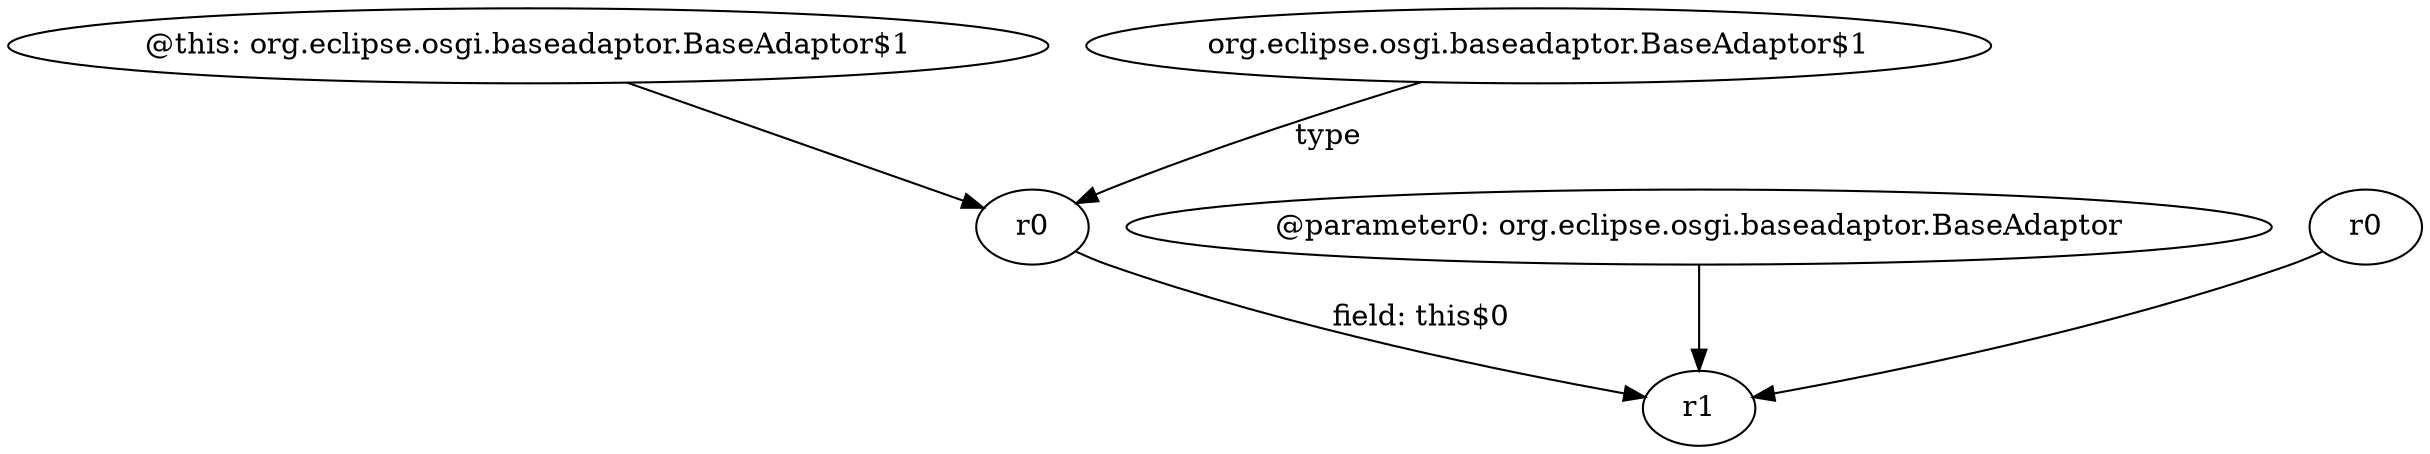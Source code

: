 digraph g {
0[label="@this: org.eclipse.osgi.baseadaptor.BaseAdaptor$1"]
1[label="r0"]
0->1[label=""]
2[label="@parameter0: org.eclipse.osgi.baseadaptor.BaseAdaptor"]
3[label="r1"]
2->3[label=""]
4[label="r0"]
4->3[label=""]
5[label="org.eclipse.osgi.baseadaptor.BaseAdaptor$1"]
5->1[label="type"]
1->3[label="field: this$0"]
}